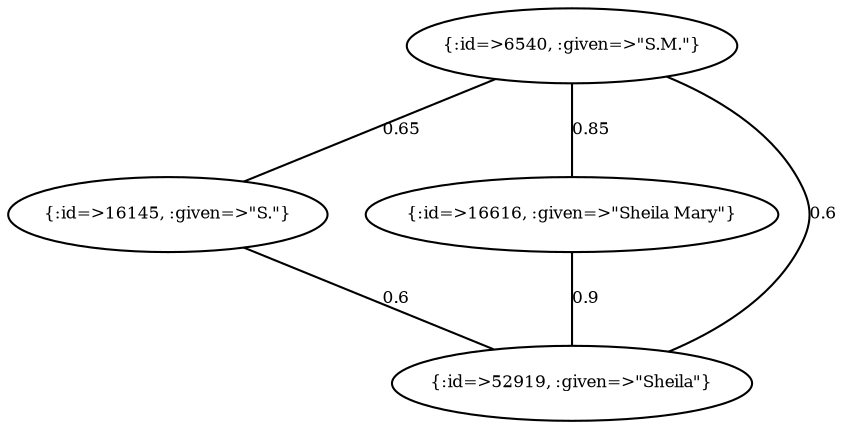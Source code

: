 graph Collector__WeightedGraph {
    "{:id=>6540, :given=>\"S.M.\"}" [
        fontsize = 8,
        label = "{:id=>6540, :given=>\"S.M.\"}"
    ]

    "{:id=>16145, :given=>\"S.\"}" [
        fontsize = 8,
        label = "{:id=>16145, :given=>\"S.\"}"
    ]

    "{:id=>16616, :given=>\"Sheila Mary\"}" [
        fontsize = 8,
        label = "{:id=>16616, :given=>\"Sheila Mary\"}"
    ]

    "{:id=>52919, :given=>\"Sheila\"}" [
        fontsize = 8,
        label = "{:id=>52919, :given=>\"Sheila\"}"
    ]

    "{:id=>6540, :given=>\"S.M.\"}" -- "{:id=>16145, :given=>\"S.\"}" [
        fontsize = 8,
        label = 0.65
    ]

    "{:id=>6540, :given=>\"S.M.\"}" -- "{:id=>16616, :given=>\"Sheila Mary\"}" [
        fontsize = 8,
        label = 0.85
    ]

    "{:id=>6540, :given=>\"S.M.\"}" -- "{:id=>52919, :given=>\"Sheila\"}" [
        fontsize = 8,
        label = 0.6
    ]

    "{:id=>16145, :given=>\"S.\"}" -- "{:id=>52919, :given=>\"Sheila\"}" [
        fontsize = 8,
        label = 0.6
    ]

    "{:id=>16616, :given=>\"Sheila Mary\"}" -- "{:id=>52919, :given=>\"Sheila\"}" [
        fontsize = 8,
        label = 0.9
    ]
}
